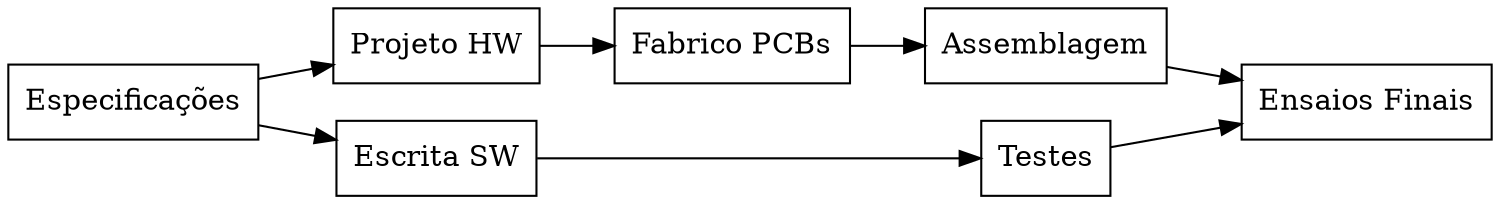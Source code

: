 digraph{
rankdir=LR;

node [shape=box]

"Especificações" -> "Projeto HW"
"Especificações" -> "Escrita SW"
"Projeto HW" -> "Fabrico PCBs"
"Fabrico PCBs" -> "Assemblagem"
"Escrita SW" -> "Testes"
"Testes" -> "Ensaios Finais"
"Assemblagem" -> "Ensaios Finais"
}
